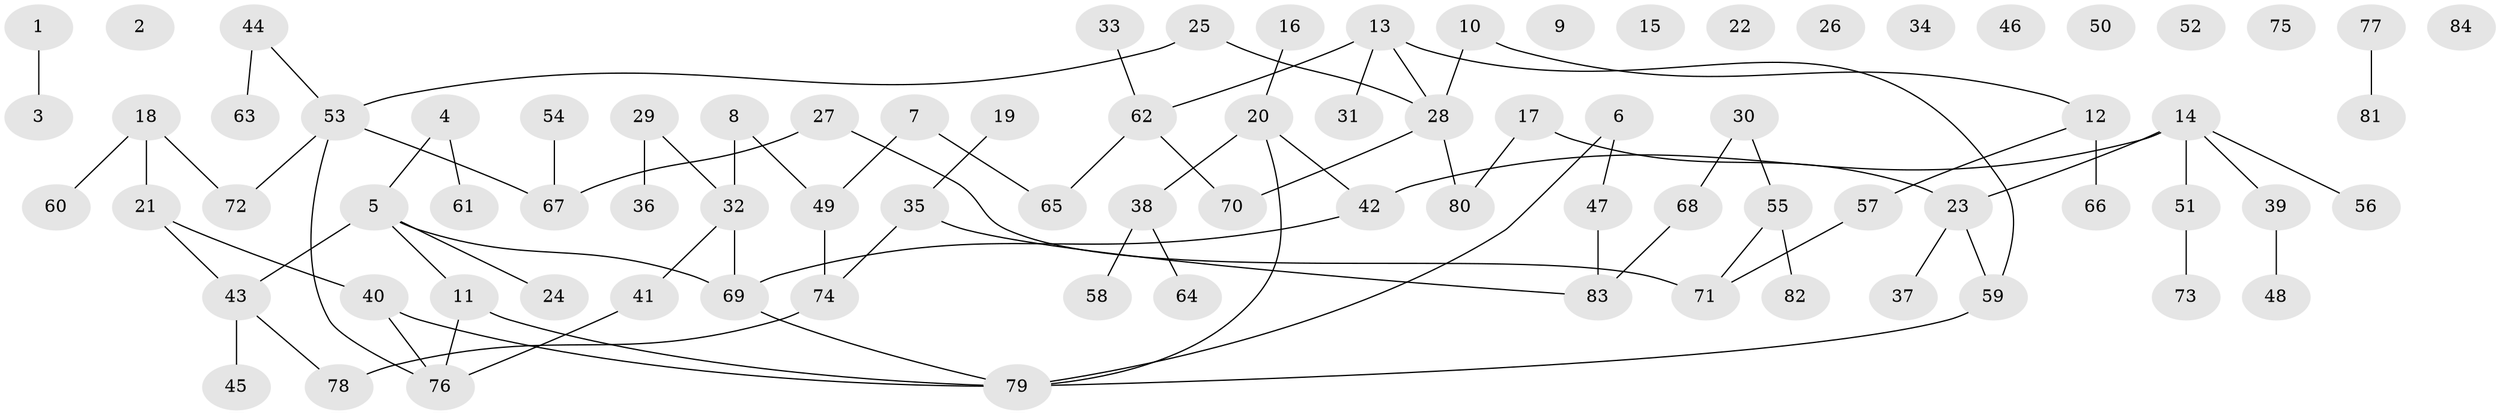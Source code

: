 // Generated by graph-tools (version 1.1) at 2025/39/03/09/25 04:39:12]
// undirected, 84 vertices, 85 edges
graph export_dot {
graph [start="1"]
  node [color=gray90,style=filled];
  1;
  2;
  3;
  4;
  5;
  6;
  7;
  8;
  9;
  10;
  11;
  12;
  13;
  14;
  15;
  16;
  17;
  18;
  19;
  20;
  21;
  22;
  23;
  24;
  25;
  26;
  27;
  28;
  29;
  30;
  31;
  32;
  33;
  34;
  35;
  36;
  37;
  38;
  39;
  40;
  41;
  42;
  43;
  44;
  45;
  46;
  47;
  48;
  49;
  50;
  51;
  52;
  53;
  54;
  55;
  56;
  57;
  58;
  59;
  60;
  61;
  62;
  63;
  64;
  65;
  66;
  67;
  68;
  69;
  70;
  71;
  72;
  73;
  74;
  75;
  76;
  77;
  78;
  79;
  80;
  81;
  82;
  83;
  84;
  1 -- 3;
  4 -- 5;
  4 -- 61;
  5 -- 11;
  5 -- 24;
  5 -- 43;
  5 -- 69;
  6 -- 47;
  6 -- 79;
  7 -- 49;
  7 -- 65;
  8 -- 32;
  8 -- 49;
  10 -- 12;
  10 -- 28;
  11 -- 76;
  11 -- 79;
  12 -- 57;
  12 -- 66;
  13 -- 28;
  13 -- 31;
  13 -- 59;
  13 -- 62;
  14 -- 23;
  14 -- 39;
  14 -- 42;
  14 -- 51;
  14 -- 56;
  16 -- 20;
  17 -- 23;
  17 -- 80;
  18 -- 21;
  18 -- 60;
  18 -- 72;
  19 -- 35;
  20 -- 38;
  20 -- 42;
  20 -- 79;
  21 -- 40;
  21 -- 43;
  23 -- 37;
  23 -- 59;
  25 -- 28;
  25 -- 53;
  27 -- 67;
  27 -- 71;
  28 -- 70;
  28 -- 80;
  29 -- 32;
  29 -- 36;
  30 -- 55;
  30 -- 68;
  32 -- 41;
  32 -- 69;
  33 -- 62;
  35 -- 74;
  35 -- 83;
  38 -- 58;
  38 -- 64;
  39 -- 48;
  40 -- 76;
  40 -- 79;
  41 -- 76;
  42 -- 69;
  43 -- 45;
  43 -- 78;
  44 -- 53;
  44 -- 63;
  47 -- 83;
  49 -- 74;
  51 -- 73;
  53 -- 67;
  53 -- 72;
  53 -- 76;
  54 -- 67;
  55 -- 71;
  55 -- 82;
  57 -- 71;
  59 -- 79;
  62 -- 65;
  62 -- 70;
  68 -- 83;
  69 -- 79;
  74 -- 78;
  77 -- 81;
}
